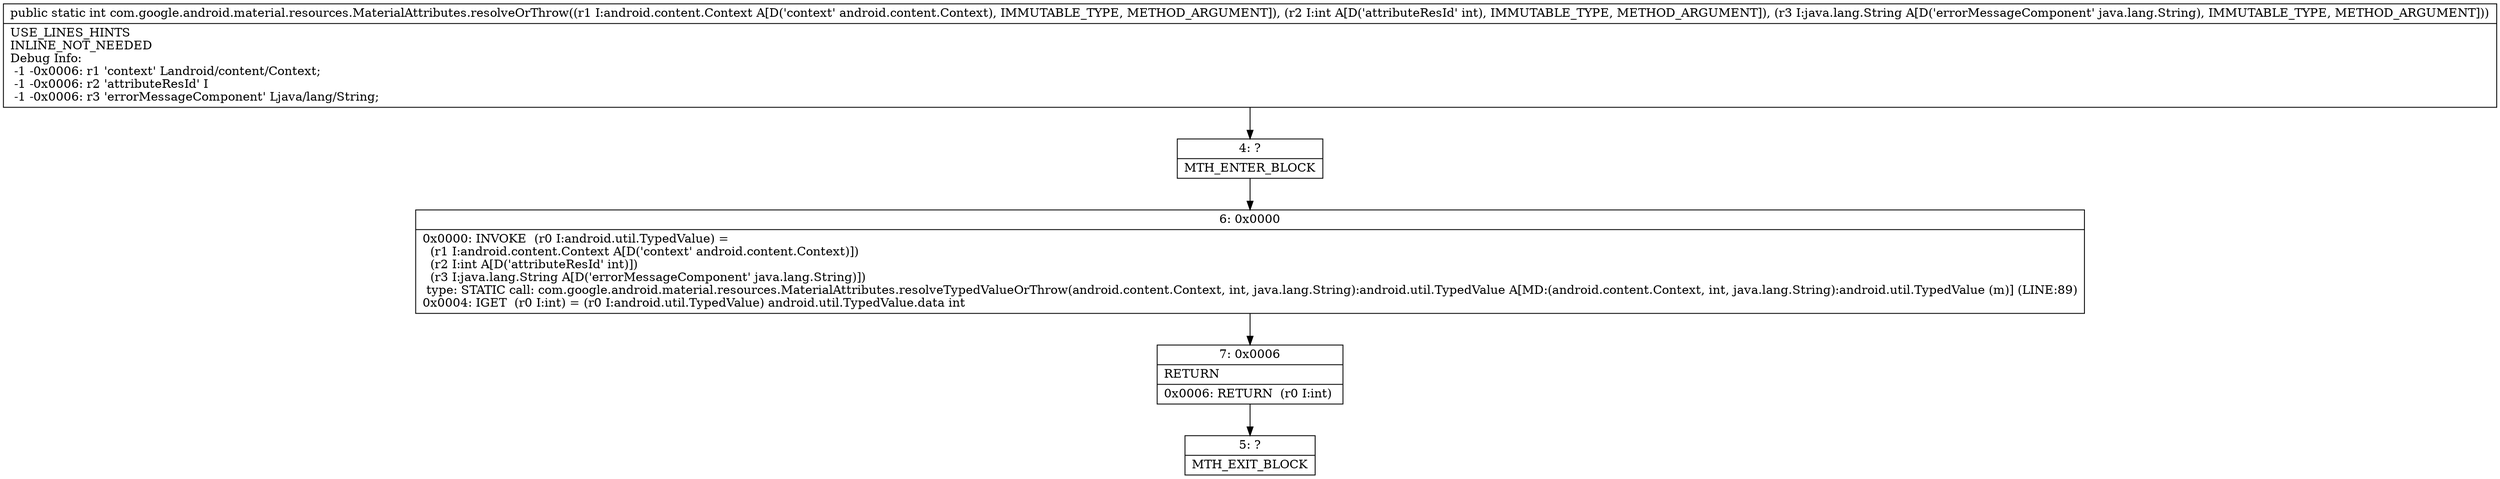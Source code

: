 digraph "CFG forcom.google.android.material.resources.MaterialAttributes.resolveOrThrow(Landroid\/content\/Context;ILjava\/lang\/String;)I" {
Node_4 [shape=record,label="{4\:\ ?|MTH_ENTER_BLOCK\l}"];
Node_6 [shape=record,label="{6\:\ 0x0000|0x0000: INVOKE  (r0 I:android.util.TypedValue) = \l  (r1 I:android.content.Context A[D('context' android.content.Context)])\l  (r2 I:int A[D('attributeResId' int)])\l  (r3 I:java.lang.String A[D('errorMessageComponent' java.lang.String)])\l type: STATIC call: com.google.android.material.resources.MaterialAttributes.resolveTypedValueOrThrow(android.content.Context, int, java.lang.String):android.util.TypedValue A[MD:(android.content.Context, int, java.lang.String):android.util.TypedValue (m)] (LINE:89)\l0x0004: IGET  (r0 I:int) = (r0 I:android.util.TypedValue) android.util.TypedValue.data int \l}"];
Node_7 [shape=record,label="{7\:\ 0x0006|RETURN\l|0x0006: RETURN  (r0 I:int) \l}"];
Node_5 [shape=record,label="{5\:\ ?|MTH_EXIT_BLOCK\l}"];
MethodNode[shape=record,label="{public static int com.google.android.material.resources.MaterialAttributes.resolveOrThrow((r1 I:android.content.Context A[D('context' android.content.Context), IMMUTABLE_TYPE, METHOD_ARGUMENT]), (r2 I:int A[D('attributeResId' int), IMMUTABLE_TYPE, METHOD_ARGUMENT]), (r3 I:java.lang.String A[D('errorMessageComponent' java.lang.String), IMMUTABLE_TYPE, METHOD_ARGUMENT]))  | USE_LINES_HINTS\lINLINE_NOT_NEEDED\lDebug Info:\l  \-1 \-0x0006: r1 'context' Landroid\/content\/Context;\l  \-1 \-0x0006: r2 'attributeResId' I\l  \-1 \-0x0006: r3 'errorMessageComponent' Ljava\/lang\/String;\l}"];
MethodNode -> Node_4;Node_4 -> Node_6;
Node_6 -> Node_7;
Node_7 -> Node_5;
}

